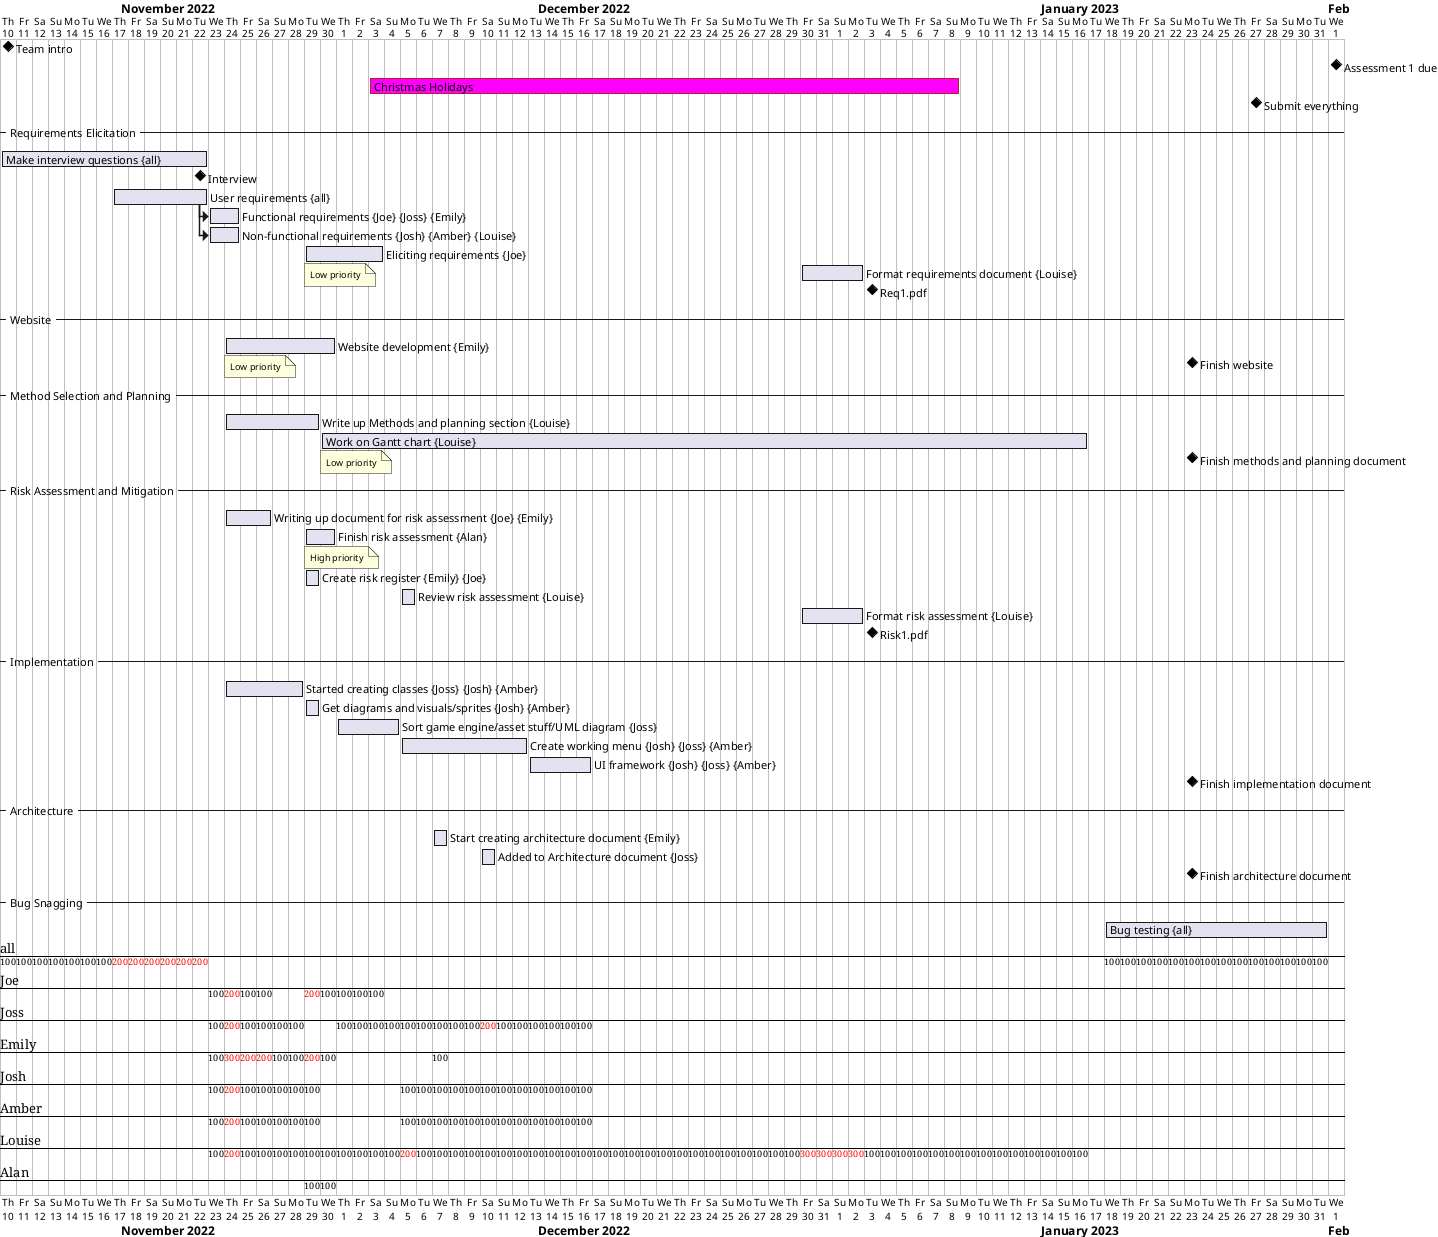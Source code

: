@startgantt
Project starts 2022-11-10
[Team intro] happens at 2022-11-10
[Assessment 1 due] happens at 2023-2-1
[Christmas Holidays] starts 2022-12-3
[Christmas Holidays] ends 2023-1-8
[Christmas Holidays] is colored in Fuchsia/FireBrick
[Submit everything] happens at 2023-1-27
--Requirements Elicitation--
[Make interview questions] on {all} lasts 13 days
[Interview] happens at 2022-11-22
[User requirements] on {all} starts 2022-11-17 and lasts 6 days
[Functional requirements] on {Joe} {Joss} {Emily} lasts 4 days
[Non-functional requirements] on {Josh} {Amber} {Louise} lasts 4 days
[User requirements] -> [Functional requirements]
[User requirements] -> [Non-functional requirements]
[Eliciting requirements] on {Joe} starts 2022-11-29 and lasts 5 days
note bottom
Low priority
end note
[Format requirements document] on {Louise} starts 2022-12-30 and lasts 4 days
[Req1.pdf] happens at 2023-1-3
--Website--
[Website development] on {Emily} starts 2022-11-24 and lasts 1 week
note bottom
Low priority
end note
[Finish website] happens at 2023-1-23
--Method Selection and Planning--
[Write up Methods and planning section] on {Louise} starts 2022-11-24
[Write up Methods and planning section] ends 2022-11-29
[Work on Gantt chart] on {Louise} starts 2022-11-30
[Work on Gantt chart] ends 2023-1-16
note bottom
Low priority
end note
[Finish methods and planning document] happens at 2023-1-23
--Risk Assessment and Mitigation--
[Writing up document for risk assessment] on {Joe} {Emily} starts 2022-11-24 and lasts 5 days
[Finish risk assessment] on {Alan} starts 2022-11-29 and lasts 2 days
note bottom 
High priority
end note
[Create risk register] on {Emily} {Joe} starts 2022-11-29 and lasts 2 days
[Review risk assessment] on {Louise} starts 2022-12-5
[Format risk assessment] on {Louise} starts 2022-12-30 and lasts 4 days
[Risk1.pdf] happens at 2023-1-3
--Implementation--
[Started creating classes] on {Joss} {Josh} {Amber} starts 2022-11-24 and lasts 2 weeks
[Get diagrams and visuals/sprites] on {Josh} {Amber} starts 2022-11-29 and lasts 2 days
[Sort game engine/asset stuff/UML diagram] on {Joss} starts 2022-12-1 and lasts 4 days
[Create working menu] on {Josh} {Joss} {Amber} starts 2022-12-5
[Create working menu] ends 2022-12-12
[UI framework] on {Josh} {Joss} {Amber} starts 2022-12-13
[UI framework] ends 2022-12-16
[Finish implementation document] happens at 2023-1-23
--Architecture--
[Start creating architecture document] on {Emily} starts 2022-12-7
[Added to Architecture document] on {Joss} starts 2022-12-10
[Finish architecture document] happens at 2023-1-23
--Bug Snagging--
[Bug testing] on {all} starts 2023-1-18 and lasts 14 days
@endgantt
